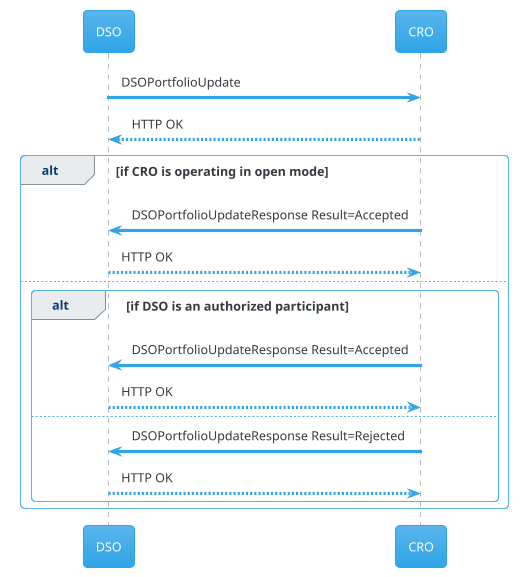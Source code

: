 @startuml
!theme cerulean

participant DSO
participant CRO

DSO -> CRO: DSOPortfolioUpdate
DSO <-- CRO: HTTP OK

alt if CRO is operating in open mode
    DSO <- CRO: DSOPortfolioUpdateResponse Result=Accepted
    DSO --> CRO: HTTP OK
else
    alt if DSO is an authorized participant
        DSO <- CRO: DSOPortfolioUpdateResponse Result=Accepted
        DSO --> CRO: HTTP OK
    else
        DSO <- CRO: DSOPortfolioUpdateResponse Result=Rejected
        DSO --> CRO: HTTP OK
    end
end

@enduml